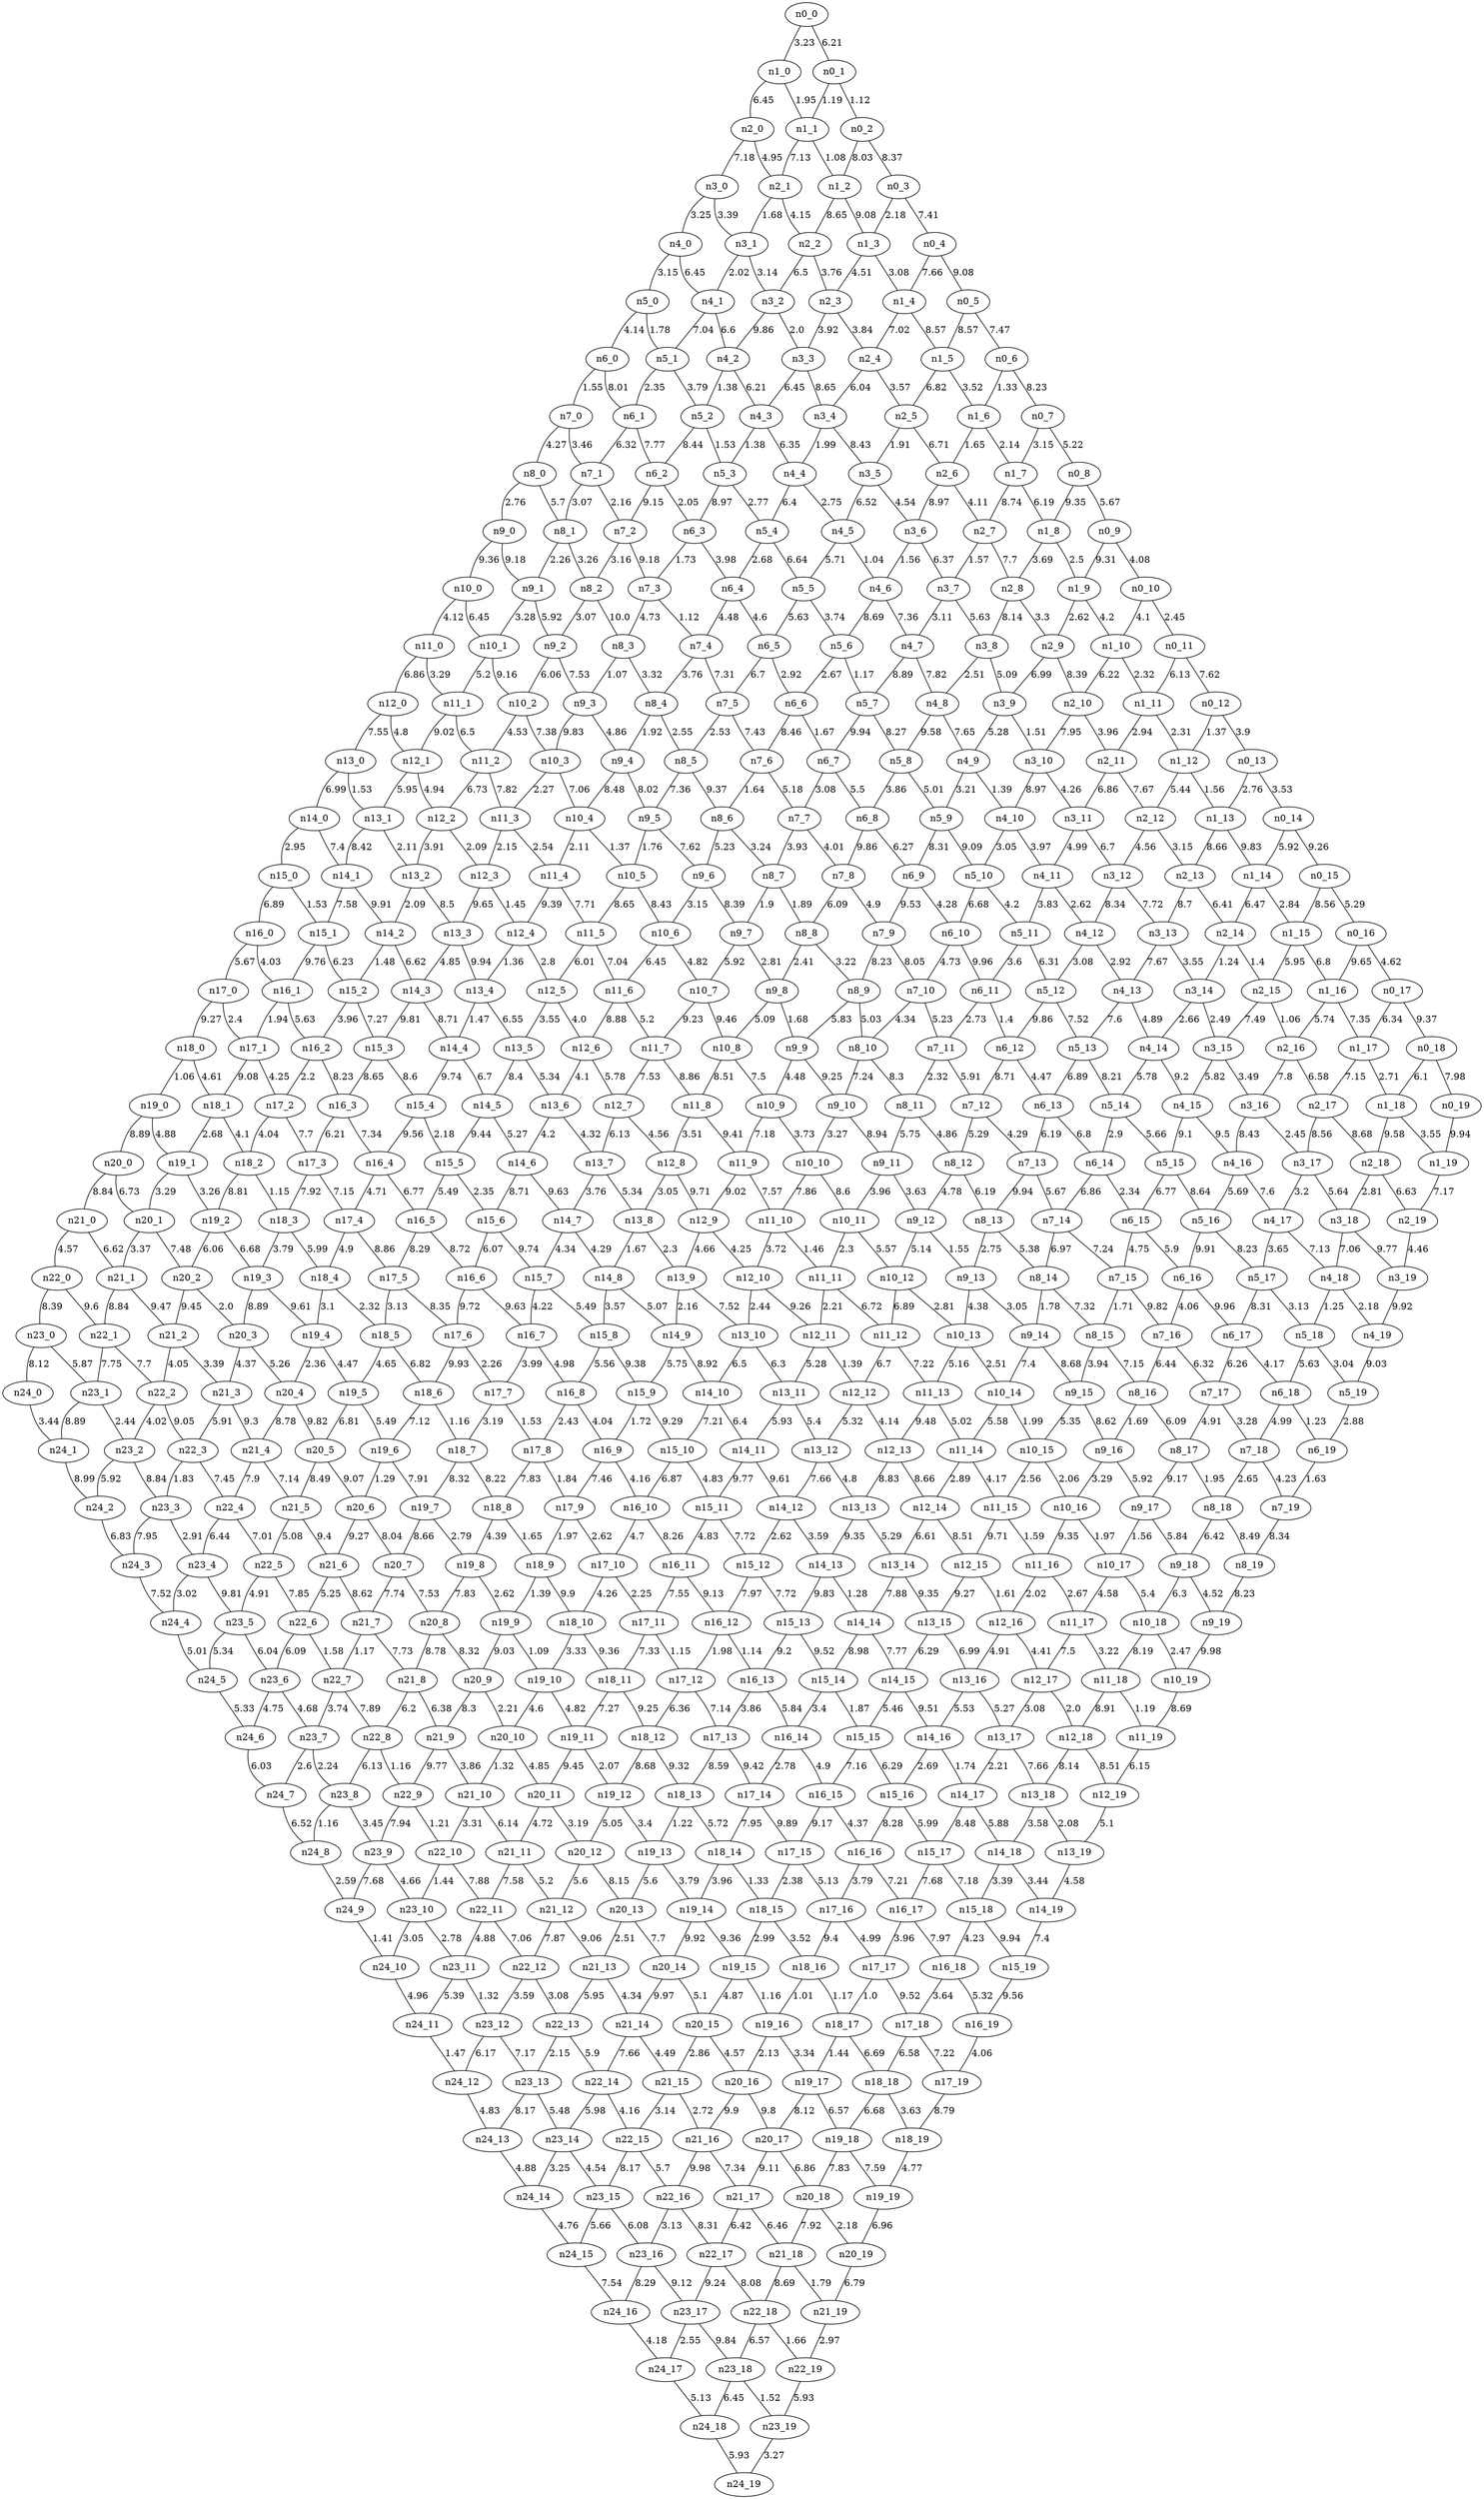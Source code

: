 graph G {
"n3_12";
"n22_8";
"n8_15";
"n9_6";
"n15_18";
"n23_16";
"n22_16";
"n11_11";
"n1_11";
"n9_0";
"n15_16";
"n11_10";
"n18_19";
"n16_11";
"n5_19";
"n22_4";
"n23_17";
"n14_15";
"n19_6";
"n6_16";
"n10_6";
"n17_3";
"n24_10";
"n20_13";
"n14_5";
"n19_18";
"n20_2";
"n22_3";
"n15_8";
"n24_4";
"n18_12";
"n16_4";
"n1_6";
"n7_19";
"n3_11";
"n10_9";
"n4_3";
"n12_12";
"n13_15";
"n18_18";
"n6_0";
"n1_3";
"n20_18";
"n16_17";
"n16_10";
"n12_8";
"n17_11";
"n24_0";
"n21_12";
"n5_3";
"n16_8";
"n16_7";
"n24_13";
"n23_15";
"n2_14";
"n17_18";
"n24_12";
"n14_14";
"n20_0";
"n12_2";
"n2_18";
"n23_18";
"n10_0";
"n6_19";
"n8_12";
"n22_13";
"n0_0";
"n9_7";
"n5_16";
"n13_1";
"n18_5";
"n0_2";
"n17_0";
"n5_18";
"n2_0";
"n18_13";
"n2_2";
"n14_18";
"n21_7";
"n10_10";
"n24_3";
"n20_11";
"n24_14";
"n21_19";
"n3_8";
"n3_2";
"n5_6";
"n20_3";
"n11_1";
"n21_0";
"n17_16";
"n9_4";
"n3_6";
"n7_12";
"n22_14";
"n17_9";
"n12_5";
"n13_16";
"n3_14";
"n8_18";
"n9_10";
"n14_2";
"n18_16";
"n15_14";
"n14_4";
"n15_9";
"n22_19";
"n18_10";
"n12_6";
"n5_11";
"n6_6";
"n20_6";
"n3_9";
"n0_5";
"n1_13";
"n24_11";
"n0_3";
"n11_12";
"n16_3";
"n12_14";
"n5_10";
"n22_0";
"n2_10";
"n10_16";
"n11_13";
"n20_10";
"n15_10";
"n16_19";
"n1_18";
"n14_17";
"n21_4";
"n17_17";
"n20_15";
"n8_9";
"n13_10";
"n6_5";
"n5_17";
"n19_17";
"n21_14";
"n24_6";
"n24_9";
"n0_4";
"n4_1";
"n4_18";
"n17_7";
"n8_1";
"n10_14";
"n23_2";
"n17_5";
"n19_3";
"n14_11";
"n7_1";
"n14_16";
"n16_18";
"n20_12";
"n19_11";
"n7_8";
"n12_17";
"n6_4";
"n15_13";
"n12_10";
"n24_18";
"n0_16";
"n13_14";
"n9_2";
"n7_7";
"n10_12";
"n24_16";
"n12_0";
"n14_7";
"n16_6";
"n8_4";
"n15_2";
"n17_1";
"n0_12";
"n4_13";
"n1_0";
"n5_1";
"n17_4";
"n5_8";
"n17_12";
"n0_6";
"n12_19";
"n9_16";
"n15_0";
"n9_1";
"n9_8";
"n0_19";
"n20_14";
"n0_1";
"n6_11";
"n4_12";
"n13_18";
"n23_11";
"n17_14";
"n21_3";
"n0_11";
"n18_6";
"n2_12";
"n12_7";
"n12_9";
"n11_17";
"n6_10";
"n16_9";
"n0_15";
"n23_7";
"n24_15";
"n11_16";
"n20_8";
"n7_11";
"n5_2";
"n18_8";
"n7_4";
"n23_12";
"n3_7";
"n13_2";
"n22_15";
"n21_17";
"n7_14";
"n19_15";
"n4_15";
"n11_2";
"n16_15";
"n13_0";
"n24_2";
"n18_7";
"n23_1";
"n15_19";
"n1_19";
"n5_9";
"n5_12";
"n21_15";
"n22_18";
"n21_13";
"n12_15";
"n23_10";
"n6_7";
"n19_2";
"n21_18";
"n3_5";
"n18_2";
"n14_9";
"n1_1";
"n19_8";
"n22_11";
"n2_9";
"n3_19";
"n5_4";
"n16_13";
"n0_14";
"n4_11";
"n12_18";
"n17_8";
"n3_4";
"n11_0";
"n23_0";
"n2_3";
"n11_7";
"n22_1";
"n12_4";
"n14_10";
"n24_8";
"n2_4";
"n16_5";
"n3_15";
"n24_7";
"n21_6";
"n7_18";
"n7_5";
"n2_8";
"n18_3";
"n24_1";
"n13_5";
"n17_6";
"n14_0";
"n0_8";
"n14_1";
"n18_1";
"n6_17";
"n13_4";
"n19_1";
"n22_9";
"n13_12";
"n22_6";
"n1_16";
"n6_3";
"n4_2";
"n10_17";
"n14_8";
"n4_10";
"n3_13";
"n8_2";
"n13_8";
"n1_12";
"n2_6";
"n16_1";
"n13_17";
"n3_18";
"n3_17";
"n18_15";
"n5_5";
"n21_1";
"n13_11";
"n21_2";
"n13_13";
"n7_2";
"n6_15";
"n8_3";
"n6_14";
"n1_5";
"n19_13";
"n0_13";
"n8_5";
"n3_10";
"n9_12";
"n8_7";
"n19_14";
"n1_17";
"n8_8";
"n7_13";
"n20_7";
"n20_1";
"n11_18";
"n18_9";
"n19_5";
"n0_7";
"n9_5";
"n15_11";
"n1_15";
"n3_1";
"n11_4";
"n15_3";
"n9_3";
"n15_15";
"n2_11";
"n9_15";
"n8_13";
"n13_7";
"n15_1";
"n21_11";
"n15_6";
"n7_10";
"n15_17";
"n5_13";
"n4_8";
"n19_19";
"n8_16";
"n8_0";
"n7_15";
"n23_8";
"n23_4";
"n23_9";
"n1_8";
"n6_12";
"n8_6";
"n23_14";
"n7_17";
"n14_12";
"n9_19";
"n13_3";
"n10_13";
"n14_3";
"n24_19";
"n23_13";
"n8_14";
"n11_19";
"n9_14";
"n2_7";
"n7_16";
"n19_10";
"n6_18";
"n10_11";
"n5_14";
"n15_7";
"n18_11";
"n23_5";
"n8_10";
"n2_16";
"n10_15";
"n24_17";
"n19_0";
"n14_6";
"n19_4";
"n21_5";
"n22_5";
"n15_12";
"n16_12";
"n4_14";
"n17_2";
"n6_8";
"n18_0";
"n22_2";
"n8_17";
"n16_14";
"n1_7";
"n17_19";
"n20_9";
"n4_4";
"n2_15";
"n8_19";
"n11_5";
"n4_0";
"n20_17";
"n4_5";
"n1_9";
"n3_0";
"n0_17";
"n2_5";
"n1_10";
"n19_7";
"n10_4";
"n6_1";
"n8_11";
"n23_6";
"n12_16";
"n19_9";
"n11_15";
"n9_18";
"n14_19";
"n17_10";
"n1_14";
"n6_2";
"n7_9";
"n18_17";
"n11_3";
"n16_2";
"n12_11";
"n4_7";
"n19_16";
"n9_11";
"n10_19";
"n2_13";
"n12_1";
"n17_13";
"n17_15";
"n10_3";
"n11_6";
"n11_9";
"n18_4";
"n23_19";
"n10_18";
"n4_19";
"n0_18";
"n12_3";
"n9_9";
"n22_17";
"n3_16";
"n10_5";
"n15_4";
"n7_0";
"n11_14";
"n2_17";
"n4_16";
"n4_17";
"n15_5";
"n5_15";
"n20_16";
"n22_7";
"n21_10";
"n24_5";
"n21_9";
"n6_9";
"n0_10";
"n6_13";
"n4_6";
"n0_9";
"n11_8";
"n12_13";
"n16_0";
"n14_13";
"n16_16";
"n13_9";
"n1_4";
"n10_2";
"n5_0";
"n10_7";
"n3_3";
"n22_10";
"n9_13";
"n23_3";
"n20_19";
"n9_17";
"n5_7";
"n1_2";
"n20_5";
"n13_19";
"n13_6";
"n21_8";
"n10_8";
"n7_3";
"n7_6";
"n2_1";
"n18_14";
"n22_12";
"n4_9";
"n20_4";
"n19_12";
"n21_16";
"n2_19";
"n10_1";
    "n23_8" -- "n24_8"[label="1.16", len="1.16"];
    "n2_13" -- "n3_13"[label="8.7", len="8.7"];
    "n10_4" -- "n11_4"[label="2.11", len="2.11"];
    "n4_9" -- "n4_10"[label="1.39", len="1.39"];
    "n19_18" -- "n20_18"[label="7.83", len="7.83"];
    "n14_17" -- "n15_17"[label="8.48", len="8.48"];
    "n6_16" -- "n7_16"[label="4.06", len="4.06"];
    "n22_11" -- "n23_11"[label="4.88", len="4.88"];
    "n18_11" -- "n18_12"[label="9.25", len="9.25"];
    "n6_14" -- "n6_15"[label="2.34", len="2.34"];
    "n4_11" -- "n4_12"[label="2.62", len="2.62"];
    "n2_13" -- "n2_14"[label="6.41", len="6.41"];
    "n14_4" -- "n14_5"[label="6.7", len="6.7"];
    "n1_8" -- "n1_9"[label="2.5", len="2.5"];
    "n5_6" -- "n6_6"[label="2.67", len="2.67"];
    "n12_4" -- "n12_5"[label="2.8", len="2.8"];
    "n2_11" -- "n3_11"[label="6.86", len="6.86"];
    "n19_17" -- "n19_18"[label="6.57", len="6.57"];
    "n21_8" -- "n21_9"[label="6.38", len="6.38"];
    "n21_9" -- "n21_10"[label="3.86", len="3.86"];
    "n23_6" -- "n23_7"[label="4.68", len="4.68"];
    "n8_11" -- "n9_11"[label="5.75", len="5.75"];
    "n11_17" -- "n11_18"[label="3.22", len="3.22"];
    "n3_11" -- "n4_11"[label="4.99", len="4.99"];
    "n16_1" -- "n16_2"[label="5.63", len="5.63"];
    "n15_10" -- "n16_10"[label="6.87", len="6.87"];
    "n8_10" -- "n9_10"[label="7.24", len="7.24"];
    "n22_7" -- "n23_7"[label="3.74", len="3.74"];
    "n22_10" -- "n22_11"[label="7.88", len="7.88"];
    "n13_2" -- "n13_3"[label="8.5", len="8.5"];
    "n4_11" -- "n5_11"[label="3.83", len="3.83"];
    "n21_4" -- "n22_4"[label="7.9", len="7.9"];
    "n5_18" -- "n6_18"[label="5.63", len="5.63"];
    "n13_15" -- "n13_16"[label="6.99", len="6.99"];
    "n6_8" -- "n7_8"[label="9.86", len="9.86"];
    "n2_9" -- "n2_10"[label="8.39", len="8.39"];
    "n0_15" -- "n1_15"[label="8.56", len="8.56"];
    "n0_7" -- "n1_7"[label="3.15", len="3.15"];
    "n9_14" -- "n10_14"[label="7.4", len="7.4"];
    "n15_19" -- "n16_19"[label="9.56", len="9.56"];
    "n21_1" -- "n21_2"[label="9.47", len="9.47"];
    "n22_3" -- "n23_3"[label="1.83", len="1.83"];
    "n21_1" -- "n22_1"[label="8.84", len="8.84"];
    "n11_13" -- "n11_14"[label="5.02", len="5.02"];
    "n11_15" -- "n11_16"[label="1.59", len="1.59"];
    "n8_0" -- "n9_0"[label="2.76", len="2.76"];
    "n0_16" -- "n1_16"[label="9.65", len="9.65"];
    "n11_6" -- "n11_7"[label="5.2", len="5.2"];
    "n18_10" -- "n19_10"[label="3.33", len="3.33"];
    "n23_18" -- "n23_19"[label="1.52", len="1.52"];
    "n10_7" -- "n10_8"[label="9.46", len="9.46"];
    "n17_11" -- "n18_11"[label="7.33", len="7.33"];
    "n9_12" -- "n9_13"[label="1.55", len="1.55"];
    "n15_7" -- "n15_8"[label="5.49", len="5.49"];
    "n18_1" -- "n19_1"[label="2.68", len="2.68"];
    "n12_0" -- "n13_0"[label="7.55", len="7.55"];
    "n17_13" -- "n18_13"[label="8.59", len="8.59"];
    "n22_2" -- "n22_3"[label="9.05", len="9.05"];
    "n23_18" -- "n24_18"[label="6.45", len="6.45"];
    "n7_11" -- "n7_12"[label="5.91", len="5.91"];
    "n22_15" -- "n22_16"[label="5.7", len="5.7"];
    "n19_12" -- "n20_12"[label="5.05", len="5.05"];
    "n20_5" -- "n21_5"[label="8.49", len="8.49"];
    "n24_12" -- "n24_13"[label="4.83", len="4.83"];
    "n6_12" -- "n7_12"[label="8.71", len="8.71"];
    "n9_12" -- "n10_12"[label="5.14", len="5.14"];
    "n9_11" -- "n9_12"[label="3.63", len="3.63"];
    "n20_16" -- "n20_17"[label="9.8", len="9.8"];
    "n6_15" -- "n7_15"[label="4.75", len="4.75"];
    "n19_7" -- "n20_7"[label="8.66", len="8.66"];
    "n0_6" -- "n1_6"[label="1.33", len="1.33"];
    "n13_15" -- "n14_15"[label="6.29", len="6.29"];
    "n3_3" -- "n3_4"[label="8.65", len="8.65"];
    "n6_7" -- "n6_8"[label="5.5", len="5.5"];
    "n7_16" -- "n7_17"[label="6.32", len="6.32"];
    "n12_6" -- "n13_6"[label="4.1", len="4.1"];
    "n23_7" -- "n24_7"[label="2.6", len="2.6"];
    "n3_8" -- "n4_8"[label="2.51", len="2.51"];
    "n19_15" -- "n19_16"[label="1.16", len="1.16"];
    "n20_16" -- "n21_16"[label="9.9", len="9.9"];
    "n17_2" -- "n17_3"[label="7.7", len="7.7"];
    "n12_12" -- "n12_13"[label="4.14", len="4.14"];
    "n4_6" -- "n4_7"[label="7.36", len="7.36"];
    "n4_1" -- "n5_1"[label="7.04", len="7.04"];
    "n3_7" -- "n3_8"[label="5.63", len="5.63"];
    "n4_2" -- "n5_2"[label="1.38", len="1.38"];
    "n18_18" -- "n19_18"[label="6.68", len="6.68"];
    "n2_2" -- "n3_2"[label="6.5", len="6.5"];
    "n23_17" -- "n24_17"[label="2.55", len="2.55"];
    "n13_17" -- "n14_17"[label="2.21", len="2.21"];
    "n11_4" -- "n11_5"[label="7.71", len="7.71"];
    "n6_6" -- "n6_7"[label="1.67", len="1.67"];
    "n20_3" -- "n21_3"[label="4.37", len="4.37"];
    "n2_1" -- "n3_1"[label="1.68", len="1.68"];
    "n12_9" -- "n13_9"[label="4.66", len="4.66"];
    "n24_11" -- "n24_12"[label="1.47", len="1.47"];
    "n19_11" -- "n19_12"[label="2.07", len="2.07"];
    "n1_16" -- "n2_16"[label="5.74", len="5.74"];
    "n9_6" -- "n10_6"[label="3.15", len="3.15"];
    "n9_15" -- "n10_15"[label="5.35", len="5.35"];
    "n8_15" -- "n9_15"[label="3.94", len="3.94"];
    "n3_18" -- "n3_19"[label="9.77", len="9.77"];
    "n15_6" -- "n16_6"[label="6.07", len="6.07"];
    "n21_14" -- "n21_15"[label="4.49", len="4.49"];
    "n10_9" -- "n10_10"[label="3.73", len="3.73"];
    "n20_9" -- "n21_9"[label="8.3", len="8.3"];
    "n12_0" -- "n12_1"[label="4.8", len="4.8"];
    "n11_7" -- "n12_7"[label="7.53", len="7.53"];
    "n20_15" -- "n20_16"[label="4.57", len="4.57"];
    "n21_11" -- "n22_11"[label="7.58", len="7.58"];
    "n11_3" -- "n12_3"[label="2.15", len="2.15"];
    "n13_9" -- "n13_10"[label="7.52", len="7.52"];
    "n20_14" -- "n21_14"[label="9.97", len="9.97"];
    "n23_14" -- "n24_14"[label="3.25", len="3.25"];
    "n16_17" -- "n17_17"[label="3.96", len="3.96"];
    "n5_0" -- "n6_0"[label="4.14", len="4.14"];
    "n1_5" -- "n1_6"[label="3.52", len="3.52"];
    "n14_1" -- "n14_2"[label="9.91", len="9.91"];
    "n5_14" -- "n6_14"[label="2.9", len="2.9"];
    "n12_2" -- "n12_3"[label="2.09", len="2.09"];
    "n9_3" -- "n10_3"[label="9.83", len="9.83"];
    "n17_1" -- "n17_2"[label="4.25", len="4.25"];
    "n9_0" -- "n9_1"[label="9.18", len="9.18"];
    "n4_18" -- "n4_19"[label="2.18", len="2.18"];
    "n7_13" -- "n7_14"[label="5.67", len="5.67"];
    "n17_1" -- "n18_1"[label="9.08", len="9.08"];
    "n23_2" -- "n24_2"[label="5.92", len="5.92"];
    "n22_6" -- "n23_6"[label="6.09", len="6.09"];
    "n2_18" -- "n3_18"[label="2.81", len="2.81"];
    "n23_2" -- "n23_3"[label="8.84", len="8.84"];
    "n20_10" -- "n21_10"[label="1.32", len="1.32"];
    "n15_12" -- "n16_12"[label="7.97", len="7.97"];
    "n0_15" -- "n0_16"[label="5.29", len="5.29"];
    "n22_17" -- "n22_18"[label="8.08", len="8.08"];
    "n4_12" -- "n5_12"[label="3.08", len="3.08"];
    "n20_18" -- "n21_18"[label="7.92", len="7.92"];
    "n21_16" -- "n22_16"[label="9.98", len="9.98"];
    "n14_12" -- "n14_13"[label="3.59", len="3.59"];
    "n24_4" -- "n24_5"[label="5.01", len="5.01"];
    "n10_17" -- "n10_18"[label="5.4", len="5.4"];
    "n14_15" -- "n14_16"[label="9.51", len="9.51"];
    "n5_9" -- "n6_9"[label="8.31", len="8.31"];
    "n10_4" -- "n10_5"[label="1.37", len="1.37"];
    "n10_6" -- "n10_7"[label="4.82", len="4.82"];
    "n10_12" -- "n10_13"[label="2.81", len="2.81"];
    "n1_4" -- "n2_4"[label="7.02", len="7.02"];
    "n0_2" -- "n1_2"[label="8.03", len="8.03"];
    "n12_17" -- "n13_17"[label="3.08", len="3.08"];
    "n22_15" -- "n23_15"[label="8.17", len="8.17"];
    "n9_13" -- "n10_13"[label="4.38", len="4.38"];
    "n16_9" -- "n17_9"[label="7.46", len="7.46"];
    "n12_16" -- "n12_17"[label="4.41", len="4.41"];
    "n19_5" -- "n20_5"[label="6.81", len="6.81"];
    "n4_13" -- "n4_14"[label="4.89", len="4.89"];
    "n11_0" -- "n11_1"[label="3.29", len="3.29"];
    "n9_10" -- "n9_11"[label="8.94", len="8.94"];
    "n13_7" -- "n13_8"[label="5.34", len="5.34"];
    "n16_10" -- "n17_10"[label="4.7", len="4.7"];
    "n17_2" -- "n18_2"[label="4.04", len="4.04"];
    "n16_2" -- "n17_2"[label="2.2", len="2.2"];
    "n14_6" -- "n14_7"[label="9.63", len="9.63"];
    "n15_3" -- "n15_4"[label="8.6", len="8.6"];
    "n12_3" -- "n13_3"[label="9.65", len="9.65"];
    "n3_17" -- "n3_18"[label="5.64", len="5.64"];
    "n24_5" -- "n24_6"[label="5.33", len="5.33"];
    "n4_5" -- "n5_5"[label="5.71", len="5.71"];
    "n10_14" -- "n11_14"[label="5.58", len="5.58"];
    "n19_13" -- "n20_13"[label="5.6", len="5.6"];
    "n6_7" -- "n7_7"[label="3.08", len="3.08"];
    "n10_3" -- "n10_4"[label="7.06", len="7.06"];
    "n13_14" -- "n13_15"[label="9.35", len="9.35"];
    "n14_14" -- "n14_15"[label="7.77", len="7.77"];
    "n2_1" -- "n2_2"[label="4.15", len="4.15"];
    "n15_5" -- "n16_5"[label="5.49", len="5.49"];
    "n1_9" -- "n2_9"[label="2.62", len="2.62"];
    "n1_7" -- "n1_8"[label="6.19", len="6.19"];
    "n4_14" -- "n5_14"[label="5.78", len="5.78"];
    "n8_3" -- "n9_3"[label="1.07", len="1.07"];
    "n22_6" -- "n22_7"[label="1.58", len="1.58"];
    "n9_9" -- "n10_9"[label="4.48", len="4.48"];
    "n16_8" -- "n16_9"[label="4.04", len="4.04"];
    "n7_0" -- "n8_0"[label="4.27", len="4.27"];
    "n0_6" -- "n0_7"[label="8.23", len="8.23"];
    "n23_0" -- "n23_1"[label="5.87", len="5.87"];
    "n22_5" -- "n23_5"[label="4.91", len="4.91"];
    "n14_11" -- "n15_11"[label="9.77", len="9.77"];
    "n20_4" -- "n21_4"[label="8.78", len="8.78"];
    "n7_3" -- "n7_4"[label="1.12", len="1.12"];
    "n9_5" -- "n9_6"[label="7.62", len="7.62"];
    "n10_16" -- "n10_17"[label="1.97", len="1.97"];
    "n15_12" -- "n15_13"[label="7.72", len="7.72"];
    "n7_12" -- "n8_12"[label="5.29", len="5.29"];
    "n4_10" -- "n4_11"[label="3.97", len="3.97"];
    "n19_9" -- "n19_10"[label="1.09", len="1.09"];
    "n20_6" -- "n21_6"[label="9.27", len="9.27"];
    "n5_15" -- "n5_16"[label="8.64", len="8.64"];
    "n8_6" -- "n8_7"[label="3.24", len="3.24"];
    "n15_11" -- "n15_12"[label="7.72", len="7.72"];
    "n15_3" -- "n16_3"[label="8.65", len="8.65"];
    "n2_8" -- "n2_9"[label="3.3", len="3.3"];
    "n5_15" -- "n6_15"[label="6.77", len="6.77"];
    "n1_19" -- "n2_19"[label="7.17", len="7.17"];
    "n22_1" -- "n22_2"[label="7.7", len="7.7"];
    "n23_15" -- "n23_16"[label="6.08", len="6.08"];
    "n13_11" -- "n13_12"[label="5.4", len="5.4"];
    "n13_6" -- "n13_7"[label="4.32", len="4.32"];
    "n17_12" -- "n18_12"[label="6.36", len="6.36"];
    "n10_2" -- "n11_2"[label="4.53", len="4.53"];
    "n3_16" -- "n3_17"[label="2.45", len="2.45"];
    "n9_8" -- "n10_8"[label="5.09", len="5.09"];
    "n14_1" -- "n15_1"[label="7.58", len="7.58"];
    "n14_13" -- "n14_14"[label="1.28", len="1.28"];
    "n19_1" -- "n19_2"[label="3.26", len="3.26"];
    "n20_12" -- "n20_13"[label="8.15", len="8.15"];
    "n2_15" -- "n2_16"[label="1.06", len="1.06"];
    "n7_4" -- "n7_5"[label="7.31", len="7.31"];
    "n23_11" -- "n24_11"[label="5.39", len="5.39"];
    "n16_13" -- "n17_13"[label="3.86", len="3.86"];
    "n6_1" -- "n6_2"[label="7.77", len="7.77"];
    "n11_14" -- "n12_14"[label="2.89", len="2.89"];
    "n7_7" -- "n7_8"[label="4.01", len="4.01"];
    "n21_4" -- "n21_5"[label="7.14", len="7.14"];
    "n4_3" -- "n5_3"[label="1.38", len="1.38"];
    "n21_2" -- "n22_2"[label="4.05", len="4.05"];
    "n23_1" -- "n23_2"[label="2.44", len="2.44"];
    "n13_17" -- "n13_18"[label="7.66", len="7.66"];
    "n20_7" -- "n21_7"[label="7.74", len="7.74"];
    "n3_13" -- "n4_13"[label="7.67", len="7.67"];
    "n12_1" -- "n12_2"[label="4.94", len="4.94"];
    "n6_14" -- "n7_14"[label="6.86", len="6.86"];
    "n17_14" -- "n17_15"[label="9.89", len="9.89"];
    "n21_17" -- "n22_17"[label="6.42", len="6.42"];
    "n13_18" -- "n14_18"[label="3.58", len="3.58"];
    "n2_17" -- "n2_18"[label="8.68", len="8.68"];
    "n2_4" -- "n2_5"[label="3.57", len="3.57"];
    "n7_10" -- "n8_10"[label="4.34", len="4.34"];
    "n0_9" -- "n0_10"[label="4.08", len="4.08"];
    "n7_6" -- "n8_6"[label="1.64", len="1.64"];
    "n12_10" -- "n13_10"[label="2.44", len="2.44"];
    "n16_14" -- "n17_14"[label="2.78", len="2.78"];
    "n2_14" -- "n2_15"[label="1.4", len="1.4"];
    "n21_6" -- "n22_6"[label="5.25", len="5.25"];
    "n0_5" -- "n1_5"[label="8.57", len="8.57"];
    "n11_5" -- "n11_6"[label="7.04", len="7.04"];
    "n12_18" -- "n12_19"[label="8.51", len="8.51"];
    "n18_5" -- "n18_6"[label="6.82", len="6.82"];
    "n20_8" -- "n21_8"[label="8.78", len="8.78"];
    "n22_14" -- "n22_15"[label="4.16", len="4.16"];
    "n23_19" -- "n24_19"[label="3.27", len="3.27"];
    "n22_0" -- "n23_0"[label="8.39", len="8.39"];
    "n2_8" -- "n3_8"[label="8.14", len="8.14"];
    "n17_8" -- "n18_8"[label="7.83", len="7.83"];
    "n14_18" -- "n14_19"[label="3.44", len="3.44"];
    "n13_0" -- "n13_1"[label="1.53", len="1.53"];
    "n9_8" -- "n9_9"[label="1.68", len="1.68"];
    "n6_19" -- "n7_19"[label="1.63", len="1.63"];
    "n7_2" -- "n7_3"[label="9.18", len="9.18"];
    "n7_15" -- "n8_15"[label="1.71", len="1.71"];
    "n19_10" -- "n19_11"[label="4.82", len="4.82"];
    "n15_14" -- "n15_15"[label="1.87", len="1.87"];
    "n5_2" -- "n6_2"[label="8.44", len="8.44"];
    "n16_3" -- "n17_3"[label="6.21", len="6.21"];
    "n14_16" -- "n15_16"[label="2.69", len="2.69"];
    "n0_17" -- "n0_18"[label="9.37", len="9.37"];
    "n20_7" -- "n20_8"[label="7.53", len="7.53"];
    "n5_12" -- "n5_13"[label="7.52", len="7.52"];
    "n7_14" -- "n8_14"[label="6.97", len="6.97"];
    "n16_12" -- "n17_12"[label="1.98", len="1.98"];
    "n2_6" -- "n3_6"[label="8.97", len="8.97"];
    "n7_12" -- "n7_13"[label="4.29", len="4.29"];
    "n3_6" -- "n4_6"[label="1.56", len="1.56"];
    "n11_11" -- "n12_11"[label="2.21", len="2.21"];
    "n19_9" -- "n20_9"[label="9.03", len="9.03"];
    "n3_2" -- "n3_3"[label="2.0", len="2.0"];
    "n2_0" -- "n3_0"[label="7.18", len="7.18"];
    "n17_8" -- "n17_9"[label="1.84", len="1.84"];
    "n6_18" -- "n7_18"[label="4.99", len="4.99"];
    "n13_8" -- "n13_9"[label="2.3", len="2.3"];
    "n11_1" -- "n11_2"[label="6.5", len="6.5"];
    "n7_19" -- "n8_19"[label="8.34", len="8.34"];
    "n8_16" -- "n8_17"[label="6.09", len="6.09"];
    "n12_15" -- "n13_15"[label="9.27", len="9.27"];
    "n5_14" -- "n5_15"[label="5.66", len="5.66"];
    "n19_1" -- "n20_1"[label="3.29", len="3.29"];
    "n21_12" -- "n22_12"[label="7.87", len="7.87"];
    "n23_3" -- "n23_4"[label="2.91", len="2.91"];
    "n10_12" -- "n11_12"[label="6.89", len="6.89"];
    "n2_17" -- "n3_17"[label="8.56", len="8.56"];
    "n13_2" -- "n14_2"[label="2.09", len="2.09"];
    "n15_0" -- "n16_0"[label="6.89", len="6.89"];
    "n17_19" -- "n18_19"[label="8.79", len="8.79"];
    "n18_14" -- "n19_14"[label="3.96", len="3.96"];
    "n19_14" -- "n19_15"[label="9.36", len="9.36"];
    "n23_4" -- "n23_5"[label="9.81", len="9.81"];
    "n3_0" -- "n3_1"[label="3.39", len="3.39"];
    "n1_13" -- "n1_14"[label="9.83", len="9.83"];
    "n15_16" -- "n16_16"[label="8.28", len="8.28"];
    "n19_5" -- "n19_6"[label="5.49", len="5.49"];
    "n9_19" -- "n10_19"[label="9.98", len="9.98"];
    "n8_11" -- "n8_12"[label="4.86", len="4.86"];
    "n8_15" -- "n8_16"[label="7.15", len="7.15"];
    "n16_13" -- "n16_14"[label="5.84", len="5.84"];
    "n22_9" -- "n22_10"[label="1.21", len="1.21"];
    "n18_0" -- "n18_1"[label="4.61", len="4.61"];
    "n22_13" -- "n22_14"[label="5.9", len="5.9"];
    "n3_14" -- "n3_15"[label="2.49", len="2.49"];
    "n17_11" -- "n17_12"[label="1.15", len="1.15"];
    "n21_7" -- "n22_7"[label="1.17", len="1.17"];
    "n11_8" -- "n11_9"[label="9.41", len="9.41"];
    "n12_19" -- "n13_19"[label="5.1", len="5.1"];
    "n3_17" -- "n4_17"[label="3.2", len="3.2"];
    "n1_14" -- "n1_15"[label="2.84", len="2.84"];
    "n9_1" -- "n10_1"[label="3.28", len="3.28"];
    "n9_13" -- "n9_14"[label="3.05", len="3.05"];
    "n11_2" -- "n12_2"[label="6.73", len="6.73"];
    "n0_4" -- "n0_5"[label="9.08", len="9.08"];
    "n4_19" -- "n5_19"[label="9.03", len="9.03"];
    "n11_9" -- "n11_10"[label="7.57", len="7.57"];
    "n22_14" -- "n23_14"[label="5.98", len="5.98"];
    "n0_17" -- "n1_17"[label="6.34", len="6.34"];
    "n4_0" -- "n5_0"[label="3.15", len="3.15"];
    "n19_19" -- "n20_19"[label="6.96", len="6.96"];
    "n3_14" -- "n4_14"[label="2.66", len="2.66"];
    "n4_8" -- "n4_9"[label="7.65", len="7.65"];
    "n8_12" -- "n8_13"[label="6.19", len="6.19"];
    "n2_9" -- "n3_9"[label="6.99", len="6.99"];
    "n0_10" -- "n0_11"[label="2.45", len="2.45"];
    "n22_18" -- "n23_18"[label="6.57", len="6.57"];
    "n12_14" -- "n13_14"[label="6.61", len="6.61"];
    "n4_4" -- "n4_5"[label="2.75", len="2.75"];
    "n5_8" -- "n5_9"[label="5.01", len="5.01"];
    "n10_18" -- "n11_18"[label="8.19", len="8.19"];
    "n19_15" -- "n20_15"[label="4.87", len="4.87"];
    "n11_2" -- "n11_3"[label="7.82", len="7.82"];
    "n17_14" -- "n18_14"[label="7.95", len="7.95"];
    "n20_0" -- "n21_0"[label="8.84", len="8.84"];
    "n3_6" -- "n3_7"[label="6.37", len="6.37"];
    "n1_1" -- "n1_2"[label="1.08", len="1.08"];
    "n9_14" -- "n9_15"[label="8.68", len="8.68"];
    "n20_6" -- "n20_7"[label="8.04", len="8.04"];
    "n15_6" -- "n15_7"[label="9.74", len="9.74"];
    "n4_0" -- "n4_1"[label="6.45", len="6.45"];
    "n7_17" -- "n7_18"[label="3.28", len="3.28"];
    "n5_19" -- "n6_19"[label="2.88", len="2.88"];
    "n12_16" -- "n13_16"[label="4.91", len="4.91"];
    "n2_0" -- "n2_1"[label="4.95", len="4.95"];
    "n3_2" -- "n4_2"[label="9.86", len="9.86"];
    "n22_10" -- "n23_10"[label="1.44", len="1.44"];
    "n16_4" -- "n16_5"[label="6.77", len="6.77"];
    "n19_6" -- "n19_7"[label="7.91", len="7.91"];
    "n18_8" -- "n18_9"[label="1.65", len="1.65"];
    "n5_9" -- "n5_10"[label="9.09", len="9.09"];
    "n14_14" -- "n15_14"[label="8.98", len="8.98"];
    "n12_17" -- "n12_18"[label="2.0", len="2.0"];
    "n16_5" -- "n16_6"[label="8.72", len="8.72"];
    "n6_11" -- "n6_12"[label="1.4", len="1.4"];
    "n3_19" -- "n4_19"[label="9.92", len="9.92"];
    "n21_18" -- "n21_19"[label="1.79", len="1.79"];
    "n15_8" -- "n15_9"[label="9.38", len="9.38"];
    "n0_3" -- "n0_4"[label="7.41", len="7.41"];
    "n8_7" -- "n8_8"[label="1.89", len="1.89"];
    "n0_8" -- "n0_9"[label="5.67", len="5.67"];
    "n10_10" -- "n10_11"[label="8.6", len="8.6"];
    "n22_1" -- "n23_1"[label="7.75", len="7.75"];
    "n4_3" -- "n4_4"[label="6.35", len="6.35"];
    "n16_15" -- "n17_15"[label="9.17", len="9.17"];
    "n21_3" -- "n21_4"[label="9.3", len="9.3"];
    "n0_13" -- "n0_14"[label="3.53", len="3.53"];
    "n1_10" -- "n2_10"[label="6.22", len="6.22"];
    "n4_14" -- "n4_15"[label="9.2", len="9.2"];
    "n12_5" -- "n12_6"[label="4.0", len="4.0"];
    "n16_16" -- "n16_17"[label="7.21", len="7.21"];
    "n9_0" -- "n10_0"[label="9.36", len="9.36"];
    "n21_3" -- "n22_3"[label="5.91", len="5.91"];
    "n0_10" -- "n1_10"[label="4.1", len="4.1"];
    "n4_17" -- "n5_17"[label="3.65", len="3.65"];
    "n8_1" -- "n8_2"[label="3.26", len="3.26"];
    "n14_0" -- "n14_1"[label="7.4", len="7.4"];
    "n11_4" -- "n12_4"[label="9.39", len="9.39"];
    "n11_16" -- "n12_16"[label="2.02", len="2.02"];
    "n23_10" -- "n23_11"[label="2.78", len="2.78"];
    "n22_3" -- "n22_4"[label="7.45", len="7.45"];
    "n10_5" -- "n11_5"[label="8.65", len="8.65"];
    "n4_16" -- "n4_17"[label="7.6", len="7.6"];
    "n15_17" -- "n15_18"[label="7.18", len="7.18"];
    "n14_17" -- "n14_18"[label="5.88", len="5.88"];
    "n18_2" -- "n19_2"[label="8.81", len="8.81"];
    "n19_0" -- "n20_0"[label="8.89", len="8.89"];
    "n7_14" -- "n7_15"[label="7.24", len="7.24"];
    "n5_13" -- "n6_13"[label="6.89", len="6.89"];
    "n19_12" -- "n19_13"[label="3.4", len="3.4"];
    "n8_18" -- "n8_19"[label="8.49", len="8.49"];
    "n4_5" -- "n4_6"[label="1.04", len="1.04"];
    "n7_10" -- "n7_11"[label="5.23", len="5.23"];
    "n2_14" -- "n3_14"[label="1.24", len="1.24"];
    "n4_10" -- "n5_10"[label="3.05", len="3.05"];
    "n19_8" -- "n19_9"[label="2.62", len="2.62"];
    "n18_18" -- "n18_19"[label="3.63", len="3.63"];
    "n14_12" -- "n15_12"[label="2.62", len="2.62"];
    "n17_12" -- "n17_13"[label="7.14", len="7.14"];
    "n19_17" -- "n20_17"[label="8.12", len="8.12"];
    "n21_0" -- "n22_0"[label="4.57", len="4.57"];
    "n21_18" -- "n22_18"[label="8.69", len="8.69"];
    "n14_6" -- "n15_6"[label="8.71", len="8.71"];
    "n16_9" -- "n16_10"[label="4.16", len="4.16"];
    "n12_1" -- "n13_1"[label="5.95", len="5.95"];
    "n2_16" -- "n2_17"[label="6.58", len="6.58"];
    "n13_16" -- "n13_17"[label="5.27", len="5.27"];
    "n10_5" -- "n10_6"[label="8.43", len="8.43"];
    "n15_8" -- "n16_8"[label="5.56", len="5.56"];
    "n6_10" -- "n7_10"[label="4.73", len="4.73"];
    "n22_12" -- "n22_13"[label="3.08", len="3.08"];
    "n22_8" -- "n23_8"[label="6.13", len="6.13"];
    "n1_11" -- "n2_11"[label="2.94", len="2.94"];
    "n23_13" -- "n24_13"[label="8.17", len="8.17"];
    "n12_18" -- "n13_18"[label="8.14", len="8.14"];
    "n7_4" -- "n8_4"[label="3.76", len="3.76"];
    "n16_15" -- "n16_16"[label="4.37", len="4.37"];
    "n9_4" -- "n10_4"[label="8.48", len="8.48"];
    "n18_6" -- "n19_6"[label="7.12", len="7.12"];
    "n22_17" -- "n23_17"[label="9.24", len="9.24"];
    "n12_4" -- "n13_4"[label="1.36", len="1.36"];
    "n11_16" -- "n11_17"[label="2.67", len="2.67"];
    "n10_9" -- "n11_9"[label="7.18", len="7.18"];
    "n9_9" -- "n9_10"[label="9.25", len="9.25"];
    "n2_6" -- "n2_7"[label="4.11", len="4.11"];
    "n9_7" -- "n10_7"[label="5.92", len="5.92"];
    "n11_11" -- "n11_12"[label="6.72", len="6.72"];
    "n18_15" -- "n18_16"[label="3.52", len="3.52"];
    "n0_14" -- "n1_14"[label="5.92", len="5.92"];
    "n2_18" -- "n2_19"[label="6.63", len="6.63"];
    "n15_14" -- "n16_14"[label="3.4", len="3.4"];
    "n24_3" -- "n24_4"[label="7.52", len="7.52"];
    "n3_9" -- "n3_10"[label="1.51", len="1.51"];
    "n1_3" -- "n2_3"[label="4.51", len="4.51"];
    "n9_16" -- "n10_16"[label="3.29", len="3.29"];
    "n1_18" -- "n1_19"[label="3.55", len="3.55"];
    "n0_13" -- "n1_13"[label="2.76", len="2.76"];
    "n5_7" -- "n5_8"[label="8.27", len="8.27"];
    "n12_13" -- "n12_14"[label="8.66", len="8.66"];
    "n2_15" -- "n3_15"[label="7.49", len="7.49"];
    "n6_13" -- "n6_14"[label="6.8", len="6.8"];
    "n0_12" -- "n1_12"[label="1.37", len="1.37"];
    "n4_2" -- "n4_3"[label="6.21", len="6.21"];
    "n5_5" -- "n5_6"[label="3.74", len="3.74"];
    "n14_16" -- "n14_17"[label="1.74", len="1.74"];
    "n5_16" -- "n6_16"[label="9.91", len="9.91"];
    "n1_12" -- "n1_13"[label="1.56", len="1.56"];
    "n11_9" -- "n12_9"[label="9.02", len="9.02"];
    "n11_8" -- "n12_8"[label="3.51", len="3.51"];
    "n24_0" -- "n24_1"[label="3.44", len="3.44"];
    "n15_7" -- "n16_7"[label="4.22", len="4.22"];
    "n20_3" -- "n20_4"[label="5.26", len="5.26"];
    "n19_6" -- "n20_6"[label="1.29", len="1.29"];
    "n3_1" -- "n3_2"[label="3.14", len="3.14"];
    "n13_14" -- "n14_14"[label="7.88", len="7.88"];
    "n16_11" -- "n17_11"[label="7.55", len="7.55"];
    "n3_8" -- "n3_9"[label="5.09", len="5.09"];
    "n6_13" -- "n7_13"[label="6.19", len="6.19"];
    "n16_18" -- "n17_18"[label="3.64", len="3.64"];
    "n14_5" -- "n14_6"[label="5.27", len="5.27"];
    "n6_12" -- "n6_13"[label="4.47", len="4.47"];
    "n10_13" -- "n10_14"[label="2.51", len="2.51"];
    "n6_11" -- "n7_11"[label="2.73", len="2.73"];
    "n7_5" -- "n8_5"[label="2.53", len="2.53"];
    "n12_15" -- "n12_16"[label="1.61", len="1.61"];
    "n3_4" -- "n4_4"[label="1.99", len="1.99"];
    "n8_2" -- "n9_2"[label="3.07", len="3.07"];
    "n1_6" -- "n1_7"[label="2.14", len="2.14"];
    "n9_4" -- "n9_5"[label="8.02", len="8.02"];
    "n10_3" -- "n11_3"[label="2.27", len="2.27"];
    "n1_16" -- "n1_17"[label="7.35", len="7.35"];
    "n0_4" -- "n1_4"[label="7.66", len="7.66"];
    "n13_16" -- "n14_16"[label="5.53", len="5.53"];
    "n6_2" -- "n6_3"[label="2.05", len="2.05"];
    "n8_9" -- "n8_10"[label="5.03", len="5.03"];
    "n13_1" -- "n14_1"[label="8.42", len="8.42"];
    "n11_10" -- "n12_10"[label="3.72", len="3.72"];
    "n20_14" -- "n20_15"[label="5.1", len="5.1"];
    "n21_13" -- "n22_13"[label="5.95", len="5.95"];
    "n10_2" -- "n10_3"[label="7.38", len="7.38"];
    "n23_12" -- "n23_13"[label="7.17", len="7.17"];
    "n18_4" -- "n19_4"[label="3.1", len="3.1"];
    "n2_5" -- "n2_6"[label="6.71", len="6.71"];
    "n2_5" -- "n3_5"[label="1.91", len="1.91"];
    "n10_8" -- "n10_9"[label="7.5", len="7.5"];
    "n15_15" -- "n15_16"[label="6.29", len="6.29"];
    "n18_15" -- "n19_15"[label="2.99", len="2.99"];
    "n10_19" -- "n11_19"[label="8.69", len="8.69"];
    "n4_17" -- "n4_18"[label="7.13", len="7.13"];
    "n12_9" -- "n12_10"[label="4.25", len="4.25"];
    "n14_7" -- "n15_7"[label="4.34", len="4.34"];
    "n23_17" -- "n23_18"[label="9.84", len="9.84"];
    "n1_4" -- "n1_5"[label="8.57", len="8.57"];
    "n20_2" -- "n20_3"[label="2.0", len="2.0"];
    "n1_15" -- "n1_16"[label="6.8", len="6.8"];
    "n7_13" -- "n8_13"[label="9.94", len="9.94"];
    "n20_9" -- "n20_10"[label="2.21", len="2.21"];
    "n7_18" -- "n8_18"[label="2.65", len="2.65"];
    "n15_9" -- "n16_9"[label="1.72", len="1.72"];
    "n16_1" -- "n17_1"[label="1.94", len="1.94"];
    "n23_16" -- "n24_16"[label="8.29", len="8.29"];
    "n19_13" -- "n19_14"[label="3.79", len="3.79"];
    "n23_8" -- "n23_9"[label="3.45", len="3.45"];
    "n2_4" -- "n3_4"[label="6.04", len="6.04"];
    "n3_11" -- "n3_12"[label="6.7", len="6.7"];
    "n19_16" -- "n19_17"[label="3.34", len="3.34"];
    "n11_1" -- "n12_1"[label="9.02", len="9.02"];
    "n8_14" -- "n9_14"[label="1.78", len="1.78"];
    "n22_12" -- "n23_12"[label="3.59", len="3.59"];
    "n1_17" -- "n2_17"[label="7.15", len="7.15"];
    "n3_9" -- "n4_9"[label="5.28", len="5.28"];
    "n12_13" -- "n13_13"[label="8.83", len="8.83"];
    "n13_13" -- "n13_14"[label="5.29", len="5.29"];
    "n9_16" -- "n9_17"[label="5.92", len="5.92"];
    "n17_9" -- "n18_9"[label="1.97", len="1.97"];
    "n0_7" -- "n0_8"[label="5.22", len="5.22"];
    "n5_3" -- "n6_3"[label="8.97", len="8.97"];
    "n13_13" -- "n14_13"[label="9.35", len="9.35"];
    "n8_17" -- "n9_17"[label="9.17", len="9.17"];
    "n14_10" -- "n15_10"[label="7.21", len="7.21"];
    "n9_15" -- "n9_16"[label="8.62", len="8.62"];
    "n4_4" -- "n5_4"[label="6.4", len="6.4"];
    "n6_8" -- "n6_9"[label="6.27", len="6.27"];
    "n4_6" -- "n5_6"[label="8.69", len="8.69"];
    "n4_9" -- "n5_9"[label="3.21", len="3.21"];
    "n0_1" -- "n1_1"[label="1.19", len="1.19"];
    "n12_5" -- "n13_5"[label="3.55", len="3.55"];
    "n14_2" -- "n14_3"[label="6.62", len="6.62"];
    "n14_4" -- "n15_4"[label="9.74", len="9.74"];
    "n4_13" -- "n5_13"[label="7.6", len="7.6"];
    "n10_10" -- "n11_10"[label="7.86", len="7.86"];
    "n7_6" -- "n7_7"[label="5.18", len="5.18"];
    "n8_18" -- "n9_18"[label="6.42", len="6.42"];
    "n12_2" -- "n13_2"[label="3.91", len="3.91"];
    "n17_3" -- "n17_4"[label="7.15", len="7.15"];
    "n8_6" -- "n9_6"[label="5.23", len="5.23"];
    "n8_17" -- "n8_18"[label="1.95", len="1.95"];
    "n22_13" -- "n23_13"[label="2.15", len="2.15"];
    "n13_12" -- "n14_12"[label="7.66", len="7.66"];
    "n2_3" -- "n3_3"[label="3.92", len="3.92"];
    "n5_12" -- "n6_12"[label="9.86", len="9.86"];
    "n18_12" -- "n19_12"[label="8.68", len="8.68"];
    "n6_1" -- "n7_1"[label="6.32", len="6.32"];
    "n17_5" -- "n18_5"[label="3.13", len="3.13"];
    "n24_18" -- "n24_19"[label="5.93", len="5.93"];
    "n21_15" -- "n21_16"[label="2.72", len="2.72"];
    "n23_11" -- "n23_12"[label="1.32", len="1.32"];
    "n9_2" -- "n10_2"[label="6.06", len="6.06"];
    "n11_7" -- "n11_8"[label="8.86", len="8.86"];
    "n14_13" -- "n15_13"[label="9.83", len="9.83"];
    "n7_16" -- "n8_16"[label="6.44", len="6.44"];
    "n20_10" -- "n20_11"[label="4.85", len="4.85"];
    "n19_3" -- "n20_3"[label="8.89", len="8.89"];
    "n8_1" -- "n9_1"[label="2.26", len="2.26"];
    "n14_5" -- "n15_5"[label="9.44", len="9.44"];
    "n15_5" -- "n15_6"[label="2.35", len="2.35"];
    "n12_11" -- "n13_11"[label="5.28", len="5.28"];
    "n2_3" -- "n2_4"[label="3.84", len="3.84"];
    "n6_9" -- "n7_9"[label="9.53", len="9.53"];
    "n7_7" -- "n8_7"[label="3.93", len="3.93"];
    "n20_18" -- "n20_19"[label="2.18", len="2.18"];
    "n23_5" -- "n24_5"[label="5.34", len="5.34"];
    "n5_4" -- "n6_4"[label="2.68", len="2.68"];
    "n7_5" -- "n7_6"[label="7.43", len="7.43"];
    "n20_19" -- "n21_19"[label="6.79", len="6.79"];
    "n5_5" -- "n6_5"[label="5.63", len="5.63"];
    "n6_0" -- "n6_1"[label="8.01", len="8.01"];
    "n15_15" -- "n16_15"[label="7.16", len="7.16"];
    "n10_0" -- "n11_0"[label="4.12", len="4.12"];
    "n4_15" -- "n4_16"[label="9.5", len="9.5"];
    "n17_0" -- "n17_1"[label="2.4", len="2.4"];
    "n6_4" -- "n7_4"[label="4.48", len="4.48"];
    "n19_4" -- "n19_5"[label="4.47", len="4.47"];
    "n12_6" -- "n12_7"[label="5.78", len="5.78"];
    "n3_1" -- "n4_1"[label="2.02", len="2.02"];
    "n20_4" -- "n20_5"[label="9.82", len="9.82"];
    "n15_18" -- "n15_19"[label="9.94", len="9.94"];
    "n18_19" -- "n19_19"[label="4.77", len="4.77"];
    "n16_5" -- "n17_5"[label="8.29", len="8.29"];
    "n5_17" -- "n6_17"[label="8.31", len="8.31"];
    "n12_10" -- "n12_11"[label="9.26", len="9.26"];
    "n10_15" -- "n10_16"[label="2.06", len="2.06"];
    "n1_0" -- "n1_1"[label="1.95", len="1.95"];
    "n24_8" -- "n24_9"[label="2.59", len="2.59"];
    "n8_13" -- "n8_14"[label="5.38", len="5.38"];
    "n22_11" -- "n22_12"[label="7.06", len="7.06"];
    "n2_19" -- "n3_19"[label="4.46", len="4.46"];
    "n8_0" -- "n8_1"[label="5.7", len="5.7"];
    "n12_12" -- "n13_12"[label="5.32", len="5.32"];
    "n10_1" -- "n10_2"[label="9.16", len="9.16"];
    "n11_12" -- "n12_12"[label="6.7", len="6.7"];
    "n11_19" -- "n12_19"[label="6.15", len="6.15"];
    "n21_15" -- "n22_15"[label="3.14", len="3.14"];
    "n16_0" -- "n17_0"[label="5.67", len="5.67"];
    "n8_4" -- "n9_4"[label="1.92", len="1.92"];
    "n13_4" -- "n13_5"[label="6.55", len="6.55"];
    "n17_17" -- "n18_17"[label="1.0", len="1.0"];
    "n16_18" -- "n16_19"[label="5.32", len="5.32"];
    "n18_14" -- "n18_15"[label="1.33", len="1.33"];
    "n2_12" -- "n2_13"[label="3.15", len="3.15"];
    "n10_0" -- "n10_1"[label="6.45", len="6.45"];
    "n23_14" -- "n23_15"[label="4.54", len="4.54"];
    "n2_2" -- "n2_3"[label="3.76", len="3.76"];
    "n9_5" -- "n10_5"[label="1.76", len="1.76"];
    "n20_1" -- "n20_2"[label="7.48", len="7.48"];
    "n7_0" -- "n7_1"[label="3.46", len="3.46"];
    "n20_11" -- "n21_11"[label="4.72", len="4.72"];
    "n19_11" -- "n20_11"[label="9.45", len="9.45"];
    "n0_18" -- "n0_19"[label="7.98", len="7.98"];
    "n7_8" -- "n8_8"[label="6.09", len="6.09"];
    "n22_8" -- "n22_9"[label="1.16", len="1.16"];
    "n15_9" -- "n15_10"[label="9.29", len="9.29"];
    "n9_11" -- "n10_11"[label="3.96", len="3.96"];
    "n1_1" -- "n2_1"[label="7.13", len="7.13"];
    "n18_17" -- "n18_18"[label="6.69", len="6.69"];
    "n6_5" -- "n6_6"[label="2.92", len="2.92"];
    "n13_10" -- "n14_10"[label="6.5", len="6.5"];
    "n14_0" -- "n15_0"[label="2.95", len="2.95"];
    "n11_5" -- "n12_5"[label="6.01", len="6.01"];
    "n13_3" -- "n13_4"[label="9.94", len="9.94"];
    "n14_11" -- "n14_12"[label="9.61", len="9.61"];
    "n14_3" -- "n14_4"[label="8.71", len="8.71"];
    "n13_10" -- "n13_11"[label="6.3", len="6.3"];
    "n11_17" -- "n12_17"[label="7.5", len="7.5"];
    "n13_19" -- "n14_19"[label="4.58", len="4.58"];
    "n18_3" -- "n19_3"[label="3.79", len="3.79"];
    "n5_17" -- "n5_18"[label="3.13", len="3.13"];
    "n6_10" -- "n6_11"[label="9.96", len="9.96"];
    "n19_2" -- "n20_2"[label="6.06", len="6.06"];
    "n1_14" -- "n2_14"[label="6.47", len="6.47"];
    "n2_12" -- "n3_12"[label="4.56", len="4.56"];
    "n19_4" -- "n20_4"[label="2.36", len="2.36"];
    "n18_5" -- "n19_5"[label="4.65", len="4.65"];
    "n15_4" -- "n15_5"[label="2.18", len="2.18"];
    "n18_16" -- "n19_16"[label="1.01", len="1.01"];
    "n6_6" -- "n7_6"[label="8.46", len="8.46"];
    "n15_13" -- "n15_14"[label="9.52", len="9.52"];
    "n15_16" -- "n15_17"[label="5.99", len="5.99"];
    "n21_2" -- "n21_3"[label="3.39", len="3.39"];
    "n0_2" -- "n0_3"[label="8.37", len="8.37"];
    "n22_4" -- "n23_4"[label="6.44", len="6.44"];
    "n14_18" -- "n15_18"[label="3.39", len="3.39"];
    "n22_16" -- "n23_16"[label="3.13", len="3.13"];
    "n16_17" -- "n16_18"[label="7.97", len="7.97"];
    "n18_3" -- "n18_4"[label="5.99", len="5.99"];
    "n21_6" -- "n21_7"[label="8.62", len="8.62"];
    "n14_15" -- "n15_15"[label="5.46", len="5.46"];
    "n0_16" -- "n0_17"[label="4.62", len="4.62"];
    "n1_9" -- "n1_10"[label="4.2", len="4.2"];
    "n1_10" -- "n1_11"[label="2.32", len="2.32"];
    "n9_3" -- "n9_4"[label="4.86", len="4.86"];
    "n21_8" -- "n22_8"[label="6.2", len="6.2"];
    "n9_17" -- "n9_18"[label="5.84", len="5.84"];
    "n21_16" -- "n21_17"[label="7.34", len="7.34"];
    "n4_12" -- "n4_13"[label="2.92", len="2.92"];
    "n3_15" -- "n4_15"[label="5.82", len="5.82"];
    "n16_7" -- "n17_7"[label="3.99", len="3.99"];
    "n15_2" -- "n16_2"[label="3.96", len="3.96"];
    "n18_17" -- "n19_17"[label="1.44", len="1.44"];
    "n21_17" -- "n21_18"[label="6.46", len="6.46"];
    "n20_11" -- "n20_12"[label="3.19", len="3.19"];
    "n18_13" -- "n19_13"[label="1.22", len="1.22"];
    "n22_16" -- "n22_17"[label="8.31", len="8.31"];
    "n6_3" -- "n7_3"[label="1.73", len="1.73"];
    "n10_16" -- "n11_16"[label="9.35", len="9.35"];
    "n19_3" -- "n19_4"[label="9.61", len="9.61"];
    "n0_3" -- "n1_3"[label="2.18", len="2.18"];
    "n23_16" -- "n23_17"[label="9.12", len="9.12"];
    "n3_3" -- "n4_3"[label="6.45", len="6.45"];
    "n16_7" -- "n16_8"[label="4.98", len="4.98"];
    "n13_6" -- "n14_6"[label="4.2", len="4.2"];
    "n9_18" -- "n9_19"[label="4.52", len="4.52"];
    "n5_4" -- "n5_5"[label="6.64", len="6.64"];
    "n9_18" -- "n10_18"[label="6.3", len="6.3"];
    "n5_16" -- "n5_17"[label="8.23", len="8.23"];
    "n22_18" -- "n22_19"[label="1.66", len="1.66"];
    "n20_1" -- "n21_1"[label="3.37", len="3.37"];
    "n20_13" -- "n20_14"[label="7.7", len="7.7"];
    "n1_2" -- "n1_3"[label="9.08", len="9.08"];
    "n3_12" -- "n4_12"[label="8.34", len="8.34"];
    "n23_9" -- "n24_9"[label="7.68", len="7.68"];
    "n13_1" -- "n13_2"[label="2.11", len="2.11"];
    "n17_16" -- "n17_17"[label="4.99", len="4.99"];
    "n15_4" -- "n16_4"[label="9.56", len="9.56"];
    "n24_7" -- "n24_8"[label="6.52", len="6.52"];
    "n16_3" -- "n16_4"[label="7.34", len="7.34"];
    "n18_13" -- "n18_14"[label="5.72", len="5.72"];
    "n6_5" -- "n7_5"[label="6.7", len="6.7"];
    "n13_8" -- "n14_8"[label="1.67", len="1.67"];
    "n1_11" -- "n1_12"[label="2.31", len="2.31"];
    "n16_6" -- "n16_7"[label="9.63", len="9.63"];
    "n0_18" -- "n1_18"[label="6.1", len="6.1"];
    "n24_2" -- "n24_3"[label="6.83", len="6.83"];
    "n7_9" -- "n8_9"[label="8.23", len="8.23"];
    "n24_9" -- "n24_10"[label="1.41", len="1.41"];
    "n17_4" -- "n17_5"[label="8.86", len="8.86"];
    "n21_10" -- "n22_10"[label="3.31", len="3.31"];
    "n12_3" -- "n12_4"[label="1.45", len="1.45"];
    "n8_2" -- "n8_3"[label="10.0", len="10.0"];
    "n20_0" -- "n20_1"[label="6.73", len="6.73"];
    "n5_7" -- "n6_7"[label="9.94", len="9.94"];
    "n22_19" -- "n23_19"[label="5.93", len="5.93"];
    "n19_2" -- "n19_3"[label="6.68", len="6.68"];
    "n13_5" -- "n14_5"[label="8.4", len="8.4"];
    "n23_5" -- "n23_6"[label="6.04", len="6.04"];
    "n18_4" -- "n18_5"[label="2.32", len="2.32"];
    "n5_2" -- "n5_3"[label="1.53", len="1.53"];
    "n6_9" -- "n6_10"[label="4.28", len="4.28"];
    "n2_16" -- "n3_16"[label="7.8", len="7.8"];
    "n4_7" -- "n5_7"[label="8.89", len="8.89"];
    "n11_14" -- "n11_15"[label="4.17", len="4.17"];
    "n14_9" -- "n14_10"[label="8.92", len="8.92"];
    "n14_9" -- "n15_9"[label="5.75", len="5.75"];
    "n10_7" -- "n11_7"[label="9.23", len="9.23"];
    "n23_1" -- "n24_1"[label="8.89", len="8.89"];
    "n24_14" -- "n24_15"[label="4.76", len="4.76"];
    "n11_3" -- "n11_4"[label="2.54", len="2.54"];
    "n21_11" -- "n21_12"[label="5.2", len="5.2"];
    "n17_10" -- "n18_10"[label="4.26", len="4.26"];
    "n16_14" -- "n16_15"[label="4.9", len="4.9"];
    "n6_3" -- "n6_4"[label="3.98", len="3.98"];
    "n18_6" -- "n18_7"[label="1.16", len="1.16"];
    "n15_1" -- "n15_2"[label="6.23", len="6.23"];
    "n5_0" -- "n5_1"[label="1.78", len="1.78"];
    "n18_12" -- "n18_13"[label="9.32", len="9.32"];
    "n9_1" -- "n9_2"[label="5.92", len="5.92"];
    "n10_15" -- "n11_15"[label="2.56", len="2.56"];
    "n15_17" -- "n16_17"[label="7.68", len="7.68"];
    "n23_9" -- "n23_10"[label="4.66", len="4.66"];
    "n8_12" -- "n9_12"[label="4.78", len="4.78"];
    "n3_13" -- "n3_14"[label="3.55", len="3.55"];
    "n0_0" -- "n0_1"[label="6.21", len="6.21"];
    "n13_4" -- "n14_4"[label="1.47", len="1.47"];
    "n3_5" -- "n4_5"[label="6.52", len="6.52"];
    "n17_0" -- "n18_0"[label="9.27", len="9.27"];
    "n21_9" -- "n22_9"[label="9.77", len="9.77"];
    "n17_5" -- "n17_6"[label="8.35", len="8.35"];
    "n18_7" -- "n18_8"[label="8.22", len="8.22"];
    "n13_11" -- "n14_11"[label="5.93", len="5.93"];
    "n8_5" -- "n8_6"[label="9.37", len="9.37"];
    "n8_14" -- "n8_15"[label="7.32", len="7.32"];
    "n17_6" -- "n17_7"[label="2.26", len="2.26"];
    "n23_4" -- "n24_4"[label="3.02", len="3.02"];
    "n5_11" -- "n5_12"[label="6.31", len="6.31"];
    "n11_13" -- "n12_13"[label="9.48", len="9.48"];
    "n15_18" -- "n16_18"[label="4.23", len="4.23"];
    "n24_13" -- "n24_14"[label="4.88", len="4.88"];
    "n18_1" -- "n18_2"[label="4.1", len="4.1"];
    "n3_10" -- "n4_10"[label="8.97", len="8.97"];
    "n23_10" -- "n24_10"[label="3.05", len="3.05"];
    "n8_13" -- "n9_13"[label="2.75", len="2.75"];
    "n8_4" -- "n8_5"[label="2.55", len="2.55"];
    "n9_10" -- "n10_10"[label="3.27", len="3.27"];
    "n7_3" -- "n8_3"[label="4.73", len="4.73"];
    "n5_18" -- "n5_19"[label="3.04", len="3.04"];
    "n14_3" -- "n15_3"[label="9.81", len="9.81"];
    "n18_11" -- "n19_11"[label="7.27", len="7.27"];
    "n19_8" -- "n20_8"[label="7.83", len="7.83"];
    "n3_15" -- "n3_16"[label="3.49", len="3.49"];
    "n21_19" -- "n22_19"[label="2.97", len="2.97"];
    "n5_13" -- "n5_14"[label="8.21", len="8.21"];
    "n1_7" -- "n2_7"[label="8.74", len="8.74"];
    "n3_0" -- "n4_0"[label="3.25", len="3.25"];
    "n10_14" -- "n10_15"[label="1.99", len="1.99"];
    "n11_6" -- "n12_6"[label="8.88", len="8.88"];
    "n17_18" -- "n17_19"[label="7.22", len="7.22"];
    "n23_3" -- "n24_3"[label="7.95", len="7.95"];
    "n1_6" -- "n2_6"[label="1.65", len="1.65"];
    "n2_10" -- "n3_10"[label="7.95", len="7.95"];
    "n0_12" -- "n0_13"[label="3.9", len="3.9"];
    "n16_4" -- "n17_4"[label="4.71", len="4.71"];
    "n6_15" -- "n6_16"[label="5.9", len="5.9"];
    "n13_9" -- "n14_9"[label="2.16", len="2.16"];
    "n11_10" -- "n11_11"[label="1.46", len="1.46"];
    "n14_2" -- "n15_2"[label="1.48", len="1.48"];
    "n0_0" -- "n1_0"[label="3.23", len="3.23"];
    "n3_18" -- "n4_18"[label="7.06", len="7.06"];
    "n12_14" -- "n12_15"[label="8.51", len="8.51"];
    "n1_8" -- "n2_8"[label="3.69", len="3.69"];
    "n3_10" -- "n3_11"[label="4.26", len="4.26"];
    "n16_19" -- "n17_19"[label="4.06", len="4.06"];
    "n15_0" -- "n15_1"[label="1.53", len="1.53"];
    "n22_0" -- "n22_1"[label="9.6", len="9.6"];
    "n18_8" -- "n19_8"[label="4.39", len="4.39"];
    "n16_0" -- "n16_1"[label="4.03", len="4.03"];
    "n15_10" -- "n15_11"[label="4.83", len="4.83"];
    "n2_7" -- "n3_7"[label="1.57", len="1.57"];
    "n23_7" -- "n23_8"[label="2.24", len="2.24"];
    "n5_6" -- "n5_7"[label="1.17", len="1.17"];
    "n8_19" -- "n9_19"[label="8.23", len="8.23"];
    "n17_6" -- "n18_6"[label="9.93", len="9.93"];
    "n7_11" -- "n8_11"[label="2.32", len="2.32"];
    "n16_8" -- "n17_8"[label="2.43", len="2.43"];
    "n5_8" -- "n6_8"[label="3.86", len="3.86"];
    "n19_7" -- "n19_8"[label="2.79", len="2.79"];
    "n17_15" -- "n17_16"[label="5.13", len="5.13"];
    "n22_9" -- "n23_9"[label="7.94", len="7.94"];
    "n7_1" -- "n8_1"[label="3.07", len="3.07"];
    "n0_9" -- "n1_9"[label="9.31", len="9.31"];
    "n10_1" -- "n11_1"[label="5.2", len="5.2"];
    "n13_0" -- "n14_0"[label="6.99", len="6.99"];
    "n8_8" -- "n9_8"[label="2.41", len="2.41"];
    "n12_11" -- "n12_12"[label="1.39", len="1.39"];
    "n20_17" -- "n20_18"[label="6.86", len="6.86"];
    "n0_14" -- "n0_15"[label="9.26", len="9.26"];
    "n8_7" -- "n9_7"[label="1.9", len="1.9"];
    "n9_6" -- "n9_7"[label="8.39", len="8.39"];
    "n18_10" -- "n18_11"[label="9.36", len="9.36"];
    "n17_17" -- "n17_18"[label="9.52", len="9.52"];
    "n3_16" -- "n4_16"[label="8.43", len="8.43"];
    "n10_18" -- "n10_19"[label="2.47", len="2.47"];
    "n21_5" -- "n22_5"[label="5.08", len="5.08"];
    "n21_13" -- "n21_14"[label="4.34", len="4.34"];
    "n20_2" -- "n21_2"[label="9.45", len="9.45"];
    "n22_2" -- "n23_2"[label="4.02", len="4.02"];
    "n15_13" -- "n16_13"[label="9.2", len="9.2"];
    "n7_15" -- "n7_16"[label="9.82", len="9.82"];
    "n18_2" -- "n18_3"[label="1.15", len="1.15"];
    "n5_3" -- "n5_4"[label="2.77", len="2.77"];
    "n16_11" -- "n16_12"[label="9.13", len="9.13"];
    "n7_1" -- "n7_2"[label="2.16", len="2.16"];
    "n1_2" -- "n2_2"[label="8.65", len="8.65"];
    "n8_16" -- "n9_16"[label="1.69", len="1.69"];
    "n8_9" -- "n9_9"[label="5.83", len="5.83"];
    "n5_1" -- "n6_1"[label="2.35", len="2.35"];
    "n23_15" -- "n24_15"[label="5.66", len="5.66"];
    "n8_3" -- "n8_4"[label="3.32", len="3.32"];
    "n8_10" -- "n8_11"[label="8.3", len="8.3"];
    "n18_9" -- "n19_9"[label="1.39", len="1.39"];
    "n4_16" -- "n5_16"[label="5.69", len="5.69"];
    "n16_12" -- "n16_13"[label="1.14", len="1.14"];
    "n17_7" -- "n18_7"[label="3.19", len="3.19"];
    "n3_5" -- "n3_6"[label="4.54", len="4.54"];
    "n10_8" -- "n11_8"[label="8.51", len="8.51"];
    "n16_6" -- "n17_6"[label="9.72", len="9.72"];
    "n21_10" -- "n21_11"[label="6.14", len="6.14"];
    "n23_13" -- "n23_14"[label="5.48", len="5.48"];
    "n12_8" -- "n12_9"[label="9.71", len="9.71"];
    "n5_11" -- "n6_11"[label="3.6", len="3.6"];
    "n13_5" -- "n13_6"[label="5.34", len="5.34"];
    "n18_9" -- "n18_10"[label="9.9", len="9.9"];
    "n0_19" -- "n1_19"[label="9.94", len="9.94"];
    "n13_18" -- "n13_19"[label="2.08", len="2.08"];
    "n6_16" -- "n6_17"[label="9.96", len="9.96"];
    "n22_5" -- "n22_6"[label="7.85", len="7.85"];
    "n1_18" -- "n2_18"[label="9.58", len="9.58"];
    "n6_17" -- "n6_18"[label="4.17", len="4.17"];
    "n6_4" -- "n6_5"[label="4.6", len="4.6"];
    "n21_14" -- "n22_14"[label="7.66", len="7.66"];
    "n18_0" -- "n19_0"[label="1.06", len="1.06"];
    "n2_10" -- "n2_11"[label="3.96", len="3.96"];
    "n16_10" -- "n16_11"[label="8.26", len="8.26"];
    "n17_4" -- "n18_4"[label="4.9", len="4.9"];
    "n12_8" -- "n13_8"[label="3.05", len="3.05"];
    "n19_16" -- "n20_16"[label="2.13", len="2.13"];
    "n23_12" -- "n24_12"[label="6.17", len="6.17"];
    "n24_16" -- "n24_17"[label="4.18", len="4.18"];
    "n2_7" -- "n2_8"[label="7.7", len="7.7"];
    "n0_8" -- "n1_8"[label="9.35", len="9.35"];
    "n10_13" -- "n11_13"[label="5.16", len="5.16"];
    "n4_1" -- "n4_2"[label="6.6", len="6.6"];
    "n11_12" -- "n11_13"[label="7.22", len="7.22"];
    "n13_3" -- "n14_3"[label="4.85", len="4.85"];
    "n1_3" -- "n1_4"[label="3.08", len="3.08"];
    "n7_8" -- "n7_9"[label="4.9", len="4.9"];
    "n16_2" -- "n16_3"[label="8.23", len="8.23"];
    "n22_7" -- "n22_8"[label="7.89", len="7.89"];
    "n24_17" -- "n24_18"[label="5.13", len="5.13"];
    "n9_2" -- "n9_3"[label="7.53", len="7.53"];
    "n24_1" -- "n24_2"[label="8.99", len="8.99"];
    "n1_13" -- "n2_13"[label="8.66", len="8.66"];
    "n4_18" -- "n5_18"[label="1.25", len="1.25"];
    "n19_14" -- "n20_14"[label="9.92", len="9.92"];
    "n6_2" -- "n7_2"[label="9.15", len="9.15"];
    "n21_7" -- "n21_8"[label="7.73", len="7.73"];
    "n7_18" -- "n7_19"[label="4.23", len="4.23"];
    "n1_12" -- "n2_12"[label="5.44", len="5.44"];
    "n14_7" -- "n14_8"[label="4.29", len="4.29"];
    "n16_16" -- "n17_16"[label="3.79", len="3.79"];
    "n24_10" -- "n24_11"[label="4.96", len="4.96"];
    "n5_10" -- "n5_11"[label="4.2", len="4.2"];
    "n4_8" -- "n5_8"[label="9.58", len="9.58"];
    "n17_16" -- "n18_16"[label="9.4", len="9.4"];
    "n20_15" -- "n21_15"[label="2.86", len="2.86"];
    "n6_0" -- "n7_0"[label="1.55", len="1.55"];
    "n7_9" -- "n7_10"[label="8.05", len="8.05"];
    "n20_12" -- "n21_12"[label="5.6", len="5.6"];
    "n10_11" -- "n11_11"[label="2.3", len="2.3"];
    "n20_5" -- "n20_6"[label="9.07", len="9.07"];
    "n21_0" -- "n21_1"[label="6.62", len="6.62"];
    "n10_6" -- "n11_6"[label="6.45", len="6.45"];
    "n13_7" -- "n14_7"[label="3.76", len="3.76"];
    "n7_2" -- "n8_2"[label="3.16", len="3.16"];
    "n14_19" -- "n15_19"[label="7.4", len="7.4"];
    "n1_5" -- "n2_5"[label="6.82", len="6.82"];
    "n23_0" -- "n24_0"[label="8.12", len="8.12"];
    "n17_13" -- "n17_14"[label="9.42", len="9.42"];
    "n0_5" -- "n0_6"[label="7.47", len="7.47"];
    "n17_7" -- "n17_8"[label="1.53", len="1.53"];
    "n19_10" -- "n20_10"[label="4.6", len="4.6"];
    "n6_18" -- "n6_19"[label="1.23", len="1.23"];
    "n11_18" -- "n11_19"[label="1.19", len="1.19"];
    "n3_7" -- "n4_7"[label="3.11", len="3.11"];
    "n11_18" -- "n12_18"[label="8.91", len="8.91"];
    "n4_15" -- "n5_15"[label="9.1", len="9.1"];
    "n18_16" -- "n18_17"[label="1.17", len="1.17"];
    "n5_1" -- "n5_2"[label="3.79", len="3.79"];
    "n11_15" -- "n12_15"[label="9.71", len="9.71"];
    "n20_17" -- "n21_17"[label="9.11", len="9.11"];
    "n4_7" -- "n4_8"[label="7.82", len="7.82"];
    "n10_11" -- "n10_12"[label="5.57", len="5.57"];
    "n3_4" -- "n3_5"[label="8.43", len="8.43"];
    "n12_7" -- "n13_7"[label="6.13", len="6.13"];
    "n6_17" -- "n7_17"[label="6.26", len="6.26"];
    "n14_8" -- "n15_8"[label="3.57", len="3.57"];
    "n15_1" -- "n16_1"[label="9.76", len="9.76"];
    "n15_2" -- "n15_3"[label="7.27", len="7.27"];
    "n15_11" -- "n16_11"[label="4.83", len="4.83"];
    "n19_0" -- "n19_1"[label="4.88", len="4.88"];
    "n20_8" -- "n20_9"[label="8.32", len="8.32"];
    "n20_13" -- "n21_13"[label="2.51", len="2.51"];
    "n23_6" -- "n24_6"[label="4.75", len="4.75"];
    "n24_6" -- "n24_7"[label="6.03", len="6.03"];
    "n11_0" -- "n12_0"[label="6.86", len="6.86"];
    "n5_10" -- "n6_10"[label="6.68", len="6.68"];
    "n3_12" -- "n3_13"[label="7.72", len="7.72"];
    "n12_7" -- "n12_8"[label="4.56", len="4.56"];
    "n0_11" -- "n1_11"[label="6.13", len="6.13"];
    "n2_11" -- "n2_12"[label="7.67", len="7.67"];
    "n9_17" -- "n10_17"[label="1.56", len="1.56"];
    "n0_11" -- "n0_12"[label="7.62", len="7.62"];
    "n1_15" -- "n2_15"[label="5.95", len="5.95"];
    "n17_3" -- "n18_3"[label="7.92", len="7.92"];
    "n0_1" -- "n0_2"[label="1.12", len="1.12"];
    "n17_10" -- "n17_11"[label="2.25", len="2.25"];
    "n21_5" -- "n21_6"[label="9.4", len="9.4"];
    "n24_15" -- "n24_16"[label="7.54", len="7.54"];
    "n17_15" -- "n18_15"[label="2.38", len="2.38"];
    "n1_0" -- "n2_0"[label="6.45", len="6.45"];
    "n13_12" -- "n13_13"[label="4.8", len="4.8"];
    "n19_18" -- "n19_19"[label="7.59", len="7.59"];
    "n14_10" -- "n14_11"[label="6.4", len="6.4"];
    "n21_12" -- "n21_13"[label="9.06", len="9.06"];
    "n8_8" -- "n8_9"[label="3.22", len="3.22"];
    "n7_17" -- "n8_17"[label="4.91", len="4.91"];
    "n10_17" -- "n11_17"[label="4.58", len="4.58"];
    "n8_5" -- "n9_5"[label="7.36", len="7.36"];
    "n17_18" -- "n18_18"[label="6.58", len="6.58"];
    "n9_7" -- "n9_8"[label="2.81", len="2.81"];
    "n14_8" -- "n14_9"[label="5.07", len="5.07"];
    "n18_7" -- "n19_7"[label="8.32", len="8.32"];
    "n17_9" -- "n17_10"[label="2.62", len="2.62"];
    "n1_17" -- "n1_18"[label="2.71", len="2.71"];
    "n22_4" -- "n22_5"[label="7.01", len="7.01"];
}
